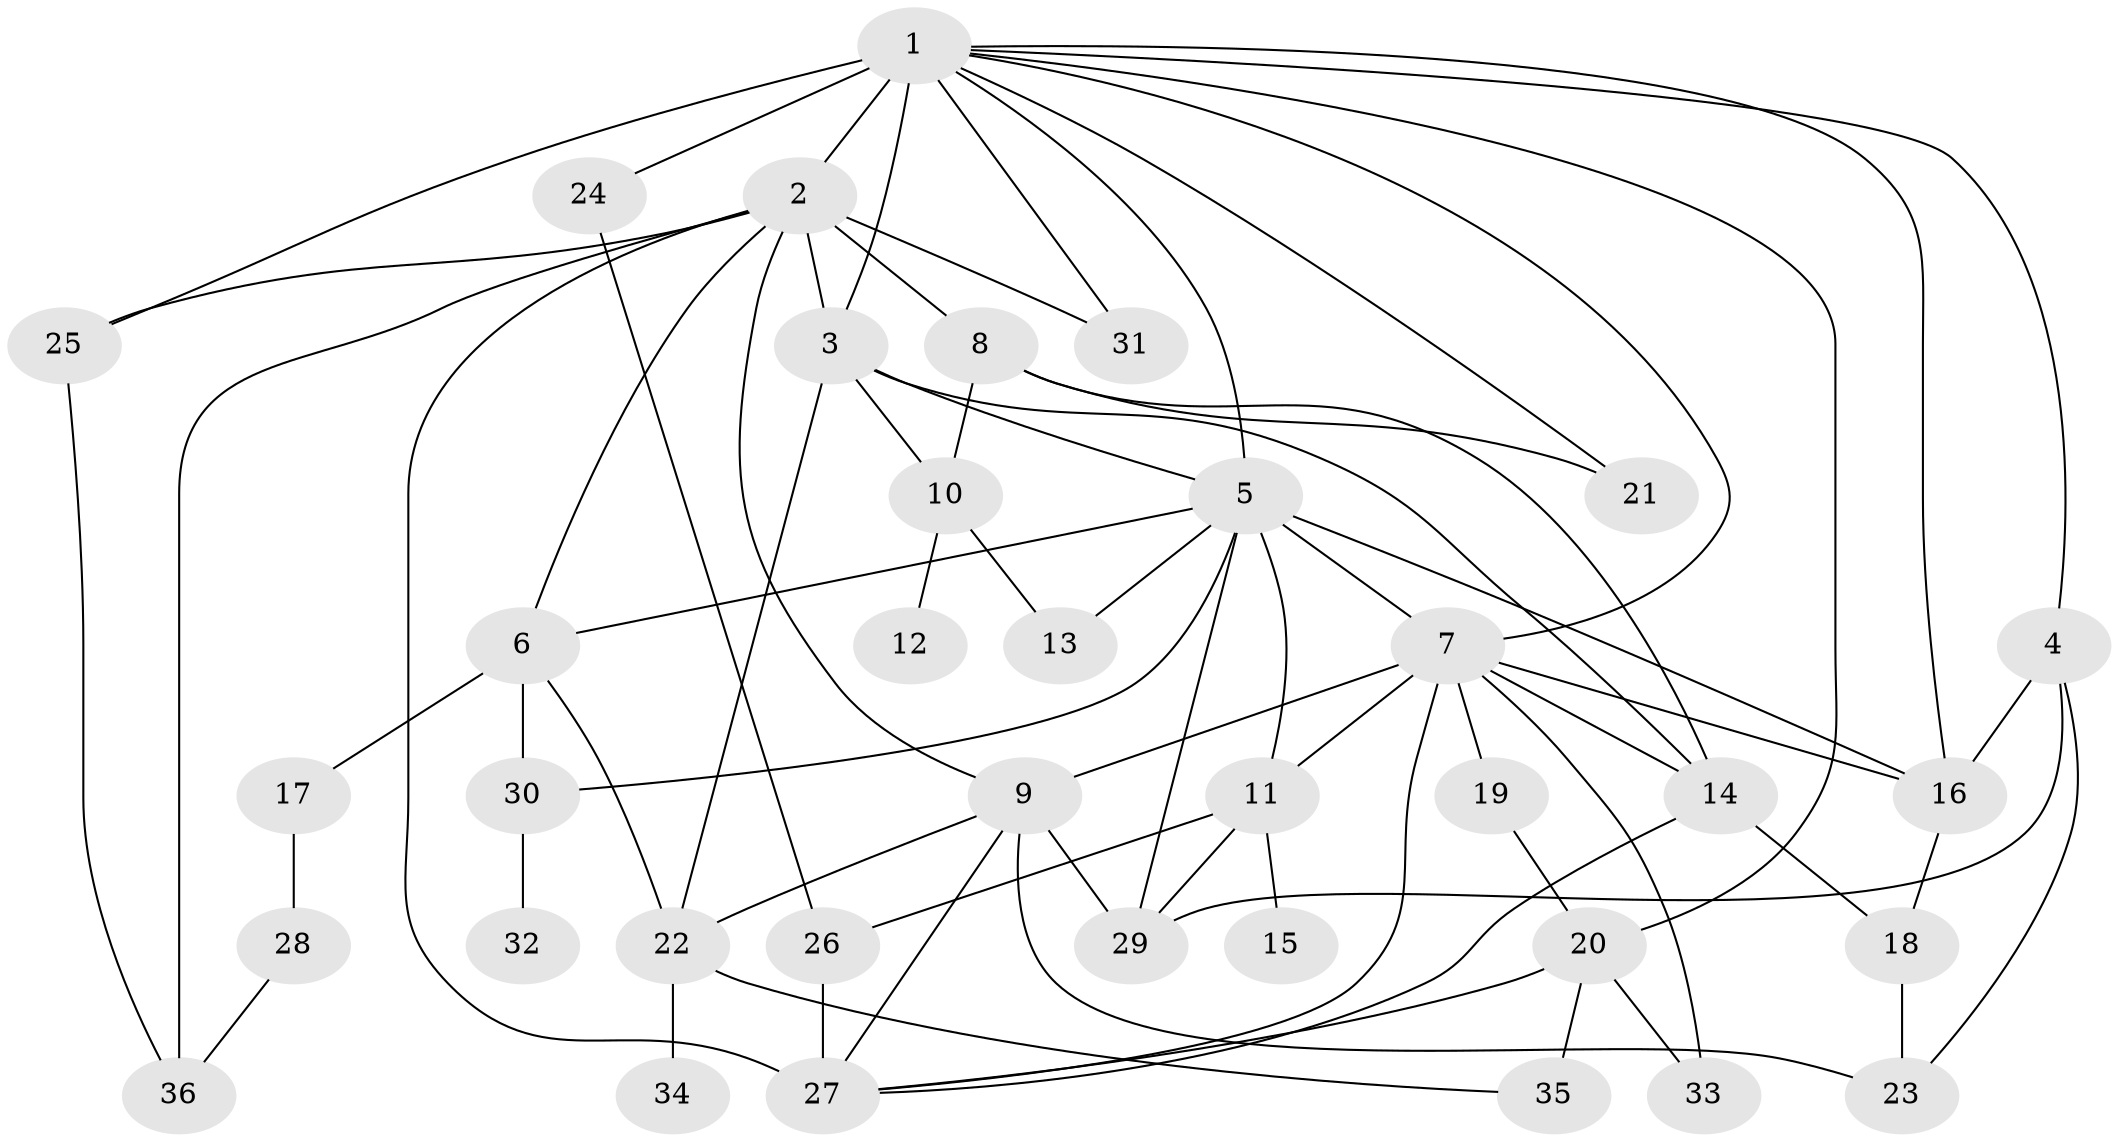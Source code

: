 // original degree distribution, {3: 0.20512820512820512, 5: 0.1282051282051282, 4: 0.1623931623931624, 7: 0.008547008547008548, 2: 0.23076923076923078, 6: 0.02564102564102564, 9: 0.017094017094017096, 1: 0.2222222222222222}
// Generated by graph-tools (version 1.1) at 2025/48/03/04/25 22:48:45]
// undirected, 36 vertices, 71 edges
graph export_dot {
  node [color=gray90,style=filled];
  1;
  2;
  3;
  4;
  5;
  6;
  7;
  8;
  9;
  10;
  11;
  12;
  13;
  14;
  15;
  16;
  17;
  18;
  19;
  20;
  21;
  22;
  23;
  24;
  25;
  26;
  27;
  28;
  29;
  30;
  31;
  32;
  33;
  34;
  35;
  36;
  1 -- 2 [weight=7.0];
  1 -- 3 [weight=3.0];
  1 -- 4 [weight=1.0];
  1 -- 5 [weight=4.0];
  1 -- 7 [weight=1.0];
  1 -- 16 [weight=1.0];
  1 -- 20 [weight=1.0];
  1 -- 21 [weight=1.0];
  1 -- 24 [weight=1.0];
  1 -- 25 [weight=1.0];
  1 -- 31 [weight=1.0];
  2 -- 3 [weight=1.0];
  2 -- 6 [weight=1.0];
  2 -- 8 [weight=1.0];
  2 -- 9 [weight=1.0];
  2 -- 25 [weight=1.0];
  2 -- 27 [weight=3.0];
  2 -- 31 [weight=1.0];
  2 -- 36 [weight=2.0];
  3 -- 5 [weight=1.0];
  3 -- 10 [weight=1.0];
  3 -- 14 [weight=1.0];
  3 -- 22 [weight=2.0];
  4 -- 16 [weight=1.0];
  4 -- 23 [weight=1.0];
  4 -- 29 [weight=1.0];
  5 -- 6 [weight=1.0];
  5 -- 7 [weight=1.0];
  5 -- 11 [weight=1.0];
  5 -- 13 [weight=1.0];
  5 -- 16 [weight=2.0];
  5 -- 29 [weight=1.0];
  5 -- 30 [weight=1.0];
  6 -- 17 [weight=1.0];
  6 -- 22 [weight=1.0];
  6 -- 30 [weight=1.0];
  7 -- 9 [weight=3.0];
  7 -- 11 [weight=1.0];
  7 -- 14 [weight=2.0];
  7 -- 16 [weight=2.0];
  7 -- 19 [weight=1.0];
  7 -- 27 [weight=1.0];
  7 -- 33 [weight=1.0];
  8 -- 10 [weight=1.0];
  8 -- 14 [weight=1.0];
  8 -- 21 [weight=1.0];
  9 -- 22 [weight=1.0];
  9 -- 23 [weight=1.0];
  9 -- 27 [weight=1.0];
  9 -- 29 [weight=1.0];
  10 -- 12 [weight=1.0];
  10 -- 13 [weight=1.0];
  11 -- 15 [weight=1.0];
  11 -- 26 [weight=1.0];
  11 -- 29 [weight=1.0];
  14 -- 18 [weight=1.0];
  14 -- 27 [weight=1.0];
  16 -- 18 [weight=1.0];
  17 -- 28 [weight=2.0];
  18 -- 23 [weight=1.0];
  19 -- 20 [weight=1.0];
  20 -- 27 [weight=1.0];
  20 -- 33 [weight=1.0];
  20 -- 35 [weight=2.0];
  22 -- 34 [weight=1.0];
  22 -- 35 [weight=1.0];
  24 -- 26 [weight=1.0];
  25 -- 36 [weight=1.0];
  26 -- 27 [weight=2.0];
  28 -- 36 [weight=1.0];
  30 -- 32 [weight=2.0];
}
